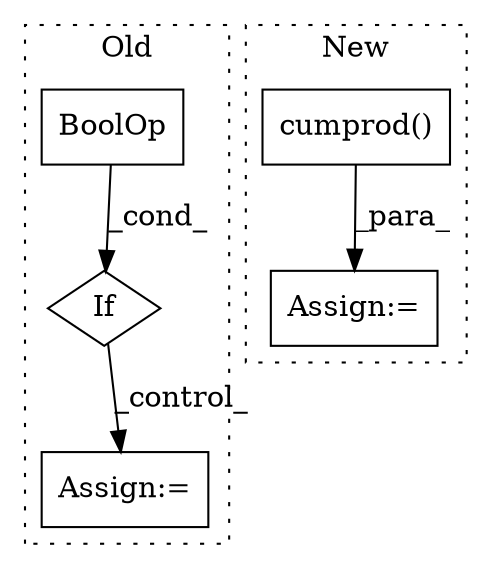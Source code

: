 digraph G {
subgraph cluster0 {
1 [label="If" a="96" s="2836" l="3" shape="diamond"];
3 [label="BoolOp" a="72" s="2839" l="50" shape="box"];
4 [label="Assign:=" a="68" s="3062" l="3" shape="box"];
label = "Old";
style="dotted";
}
subgraph cluster1 {
2 [label="cumprod()" a="75" s="2805" l="49" shape="box"];
5 [label="Assign:=" a="68" s="2870" l="3" shape="box"];
label = "New";
style="dotted";
}
1 -> 4 [label="_control_"];
2 -> 5 [label="_para_"];
3 -> 1 [label="_cond_"];
}